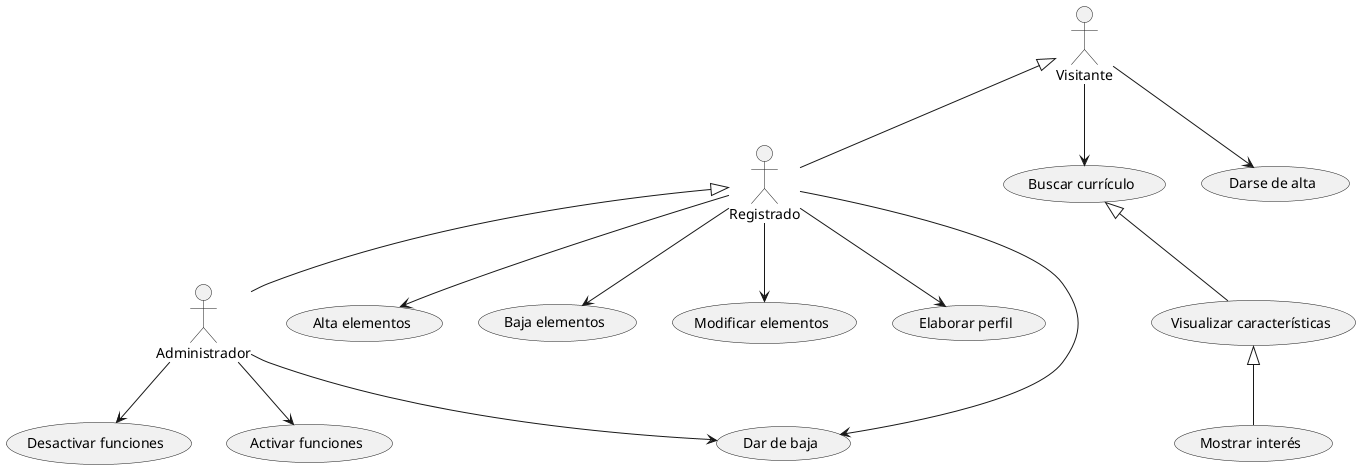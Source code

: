 @startuml
Visitante <|-- Registrado
Registrado <|-- Administrador

(Buscar currículo) as (Buscar)
(Visualizar características) as (Visualizar)
(Buscar) <|-- (Visualizar)
(Visualizar) <|-- (Mostrar interés)
(Darse de alta) as (Alta)
Visitante --> (Buscar)
Visitante --> (Alta)

(Alta elementos) as (AltaElem)
(Baja elementos) as (BajaElem)
(Modificar elementos) as (ModificarElem)
(Elaborar perfil) as (Perfil)
(Dar de baja) as (Baja)
Registrado --> (AltaElem)
Registrado --> (BajaElem)
Registrado --> (ModificarElem)
Registrado --> (Perfil)
Registrado --> (Baja)

(Desactivar funciones) as (Desactivar)
(Activar funciones) as (Activar)
Administrador --> (Desactivar)
Administrador --> (Activar)
Administrador --> (Baja)
@enduml
